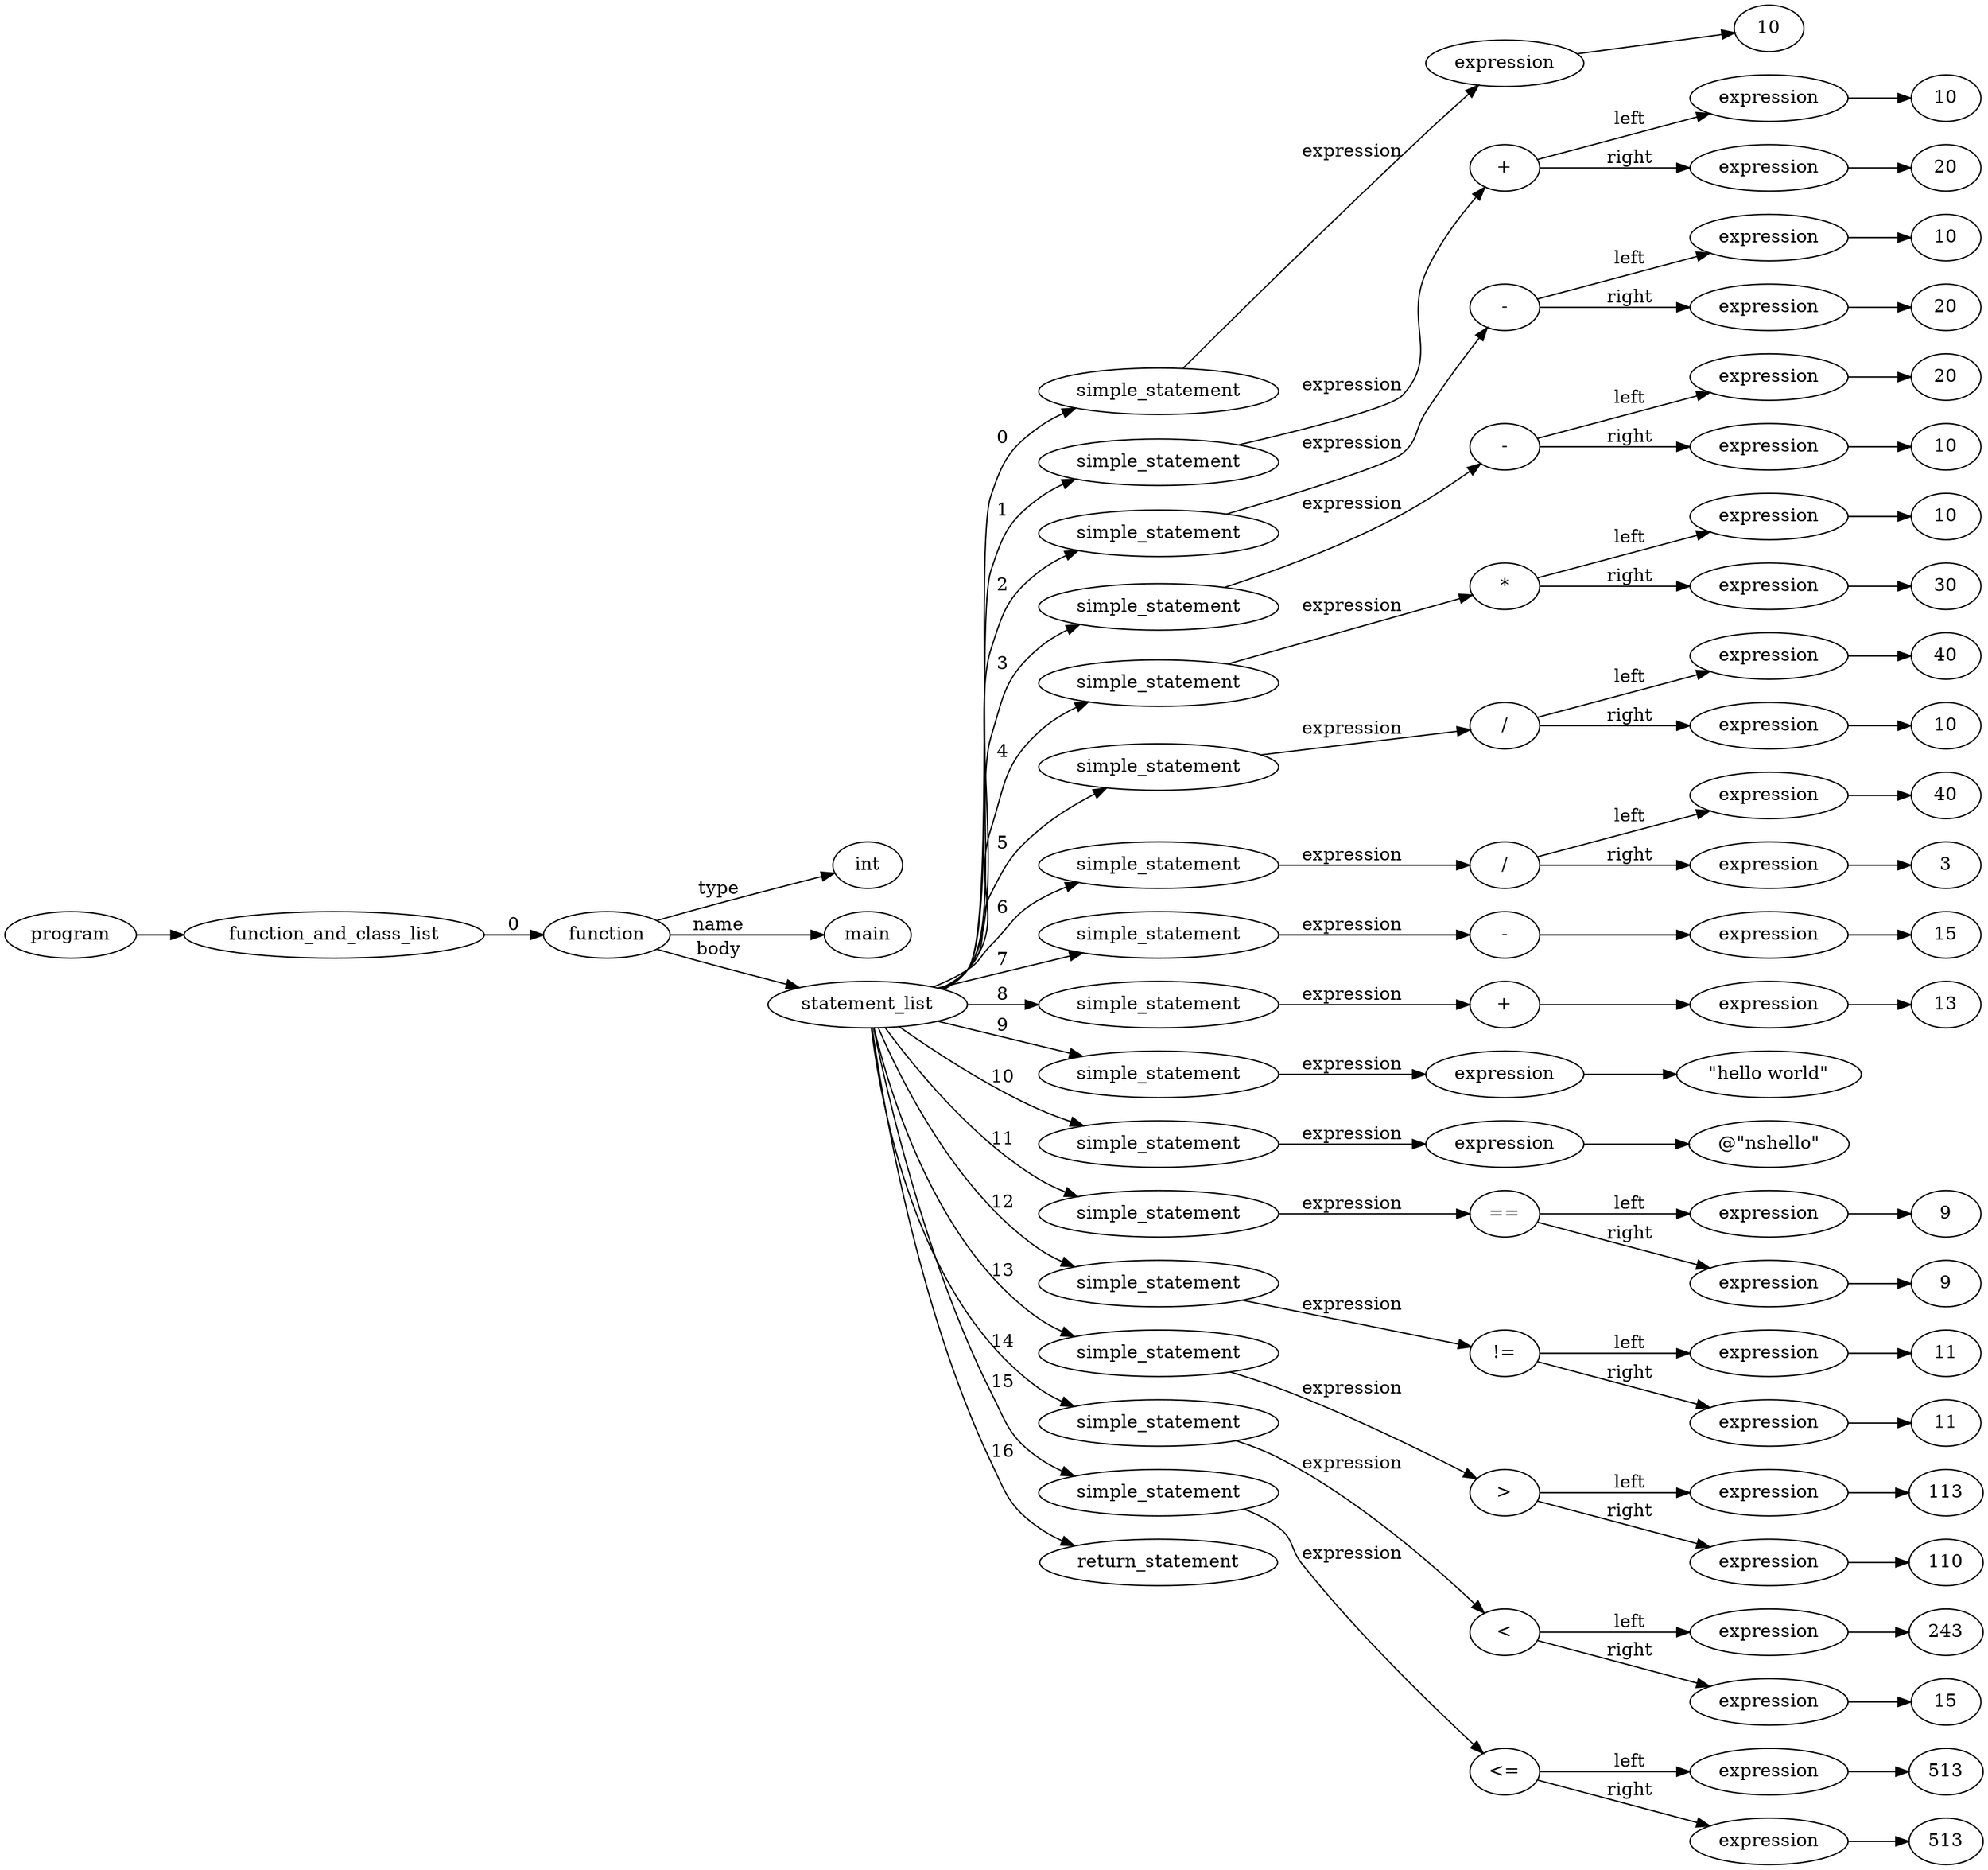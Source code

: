 digraph ObjectiveC { rankdir="LR";
87[label="program"];
87->86;
86[label="function_and_class_list"];
86->85[label="0"];
85[label="function"];
85->0[label="type"];
0[label="int"];
85->85.1 [label="name"];
85.1 [label="main"];
85->4[label="body"];
4[label="statement_list"];
4->3[label="0"];
3[label="simple_statement"];
3->2[label="expression"];
2[label="expression"];
2->1;
1[label="10"];
4->10[label="1"];
10[label="simple_statement"];
10->9[label="expression"];
9[label="expression"];
9[label="+"];
9->6[label="left"];
6[label="expression"];
6->5;
5[label="10"];
9->8[label="right"];
8[label="expression"];
8->7;
7[label="20"];
4->16[label="2"];
16[label="simple_statement"];
16->15[label="expression"];
15[label="expression"];
15[label="-"];
15->12[label="left"];
12[label="expression"];
12->11;
11[label="10"];
15->14[label="right"];
14[label="expression"];
14->13;
13[label="20"];
4->22[label="3"];
22[label="simple_statement"];
22->21[label="expression"];
21[label="expression"];
21[label="-"];
21->18[label="left"];
18[label="expression"];
18->17;
17[label="20"];
21->20[label="right"];
20[label="expression"];
20->19;
19[label="10"];
4->28[label="4"];
28[label="simple_statement"];
28->27[label="expression"];
27[label="expression"];
27[label="*"];
27->24[label="left"];
24[label="expression"];
24->23;
23[label="10"];
27->26[label="right"];
26[label="expression"];
26->25;
25[label="30"];
4->34[label="5"];
34[label="simple_statement"];
34->33[label="expression"];
33[label="expression"];
33[label="/"];
33->30[label="left"];
30[label="expression"];
30->29;
29[label="40"];
33->32[label="right"];
32[label="expression"];
32->31;
31[label="10"];
4->40[label="6"];
40[label="simple_statement"];
40->39[label="expression"];
39[label="expression"];
39[label="/"];
39->36[label="left"];
36[label="expression"];
36->35;
35[label="40"];
39->38[label="right"];
38[label="expression"];
38->37;
37[label="3"];
4->44[label="7"];
44[label="simple_statement"];
44->43[label="expression"];
43[label="expression"];
43[label="-"];
43->42;
42[label="expression"];
42->41;
41[label="15"];
4->48[label="8"];
48[label="simple_statement"];
48->47[label="expression"];
47[label="expression"];
47[label="+"];
47->46;
46[label="expression"];
46->45;
45[label="13"];
4->51[label="9"];
51[label="simple_statement"];
51->50[label="expression"];
50[label="expression"];
50->49;
49[label=<"hello world">];
4->54[label="10"];
54[label="simple_statement"];
54->53[label="expression"];
53[label="expression"];
53->52;
52[label=<@"nshello">];
4->60[label="11"];
60[label="simple_statement"];
60->59[label="expression"];
59[label="expression"];
59[label="=="];
59->56[label="left"];
56[label="expression"];
56->55;
55[label="9"];
59->58[label="right"];
58[label="expression"];
58->57;
57[label="9"];
4->66[label="12"];
66[label="simple_statement"];
66->65[label="expression"];
65[label="expression"];
65[label="!="];
65->62[label="left"];
62[label="expression"];
62->61;
61[label="11"];
65->64[label="right"];
64[label="expression"];
64->63;
63[label="11"];
4->72[label="13"];
72[label="simple_statement"];
72->71[label="expression"];
71[label="expression"];
71[label=">"];
71->68[label="left"];
68[label="expression"];
68->67;
67[label="113"];
71->70[label="right"];
70[label="expression"];
70->69;
69[label="110"];
4->78[label="14"];
78[label="simple_statement"];
78->77[label="expression"];
77[label="expression"];
77[label="<"];
77->74[label="left"];
74[label="expression"];
74->73;
73[label="243"];
77->76[label="right"];
76[label="expression"];
76->75;
75[label="15"];
4->84[label="15"];
84[label="simple_statement"];
84->83[label="expression"];
83[label="expression"];
83[label="<="];
83->80[label="left"];
80[label="expression"];
80->79;
79[label="513"];
83->82[label="right"];
82[label="expression"];
82->81;
81[label="513"];
4->100[label="16"];
100[label="return_statement"];
}

